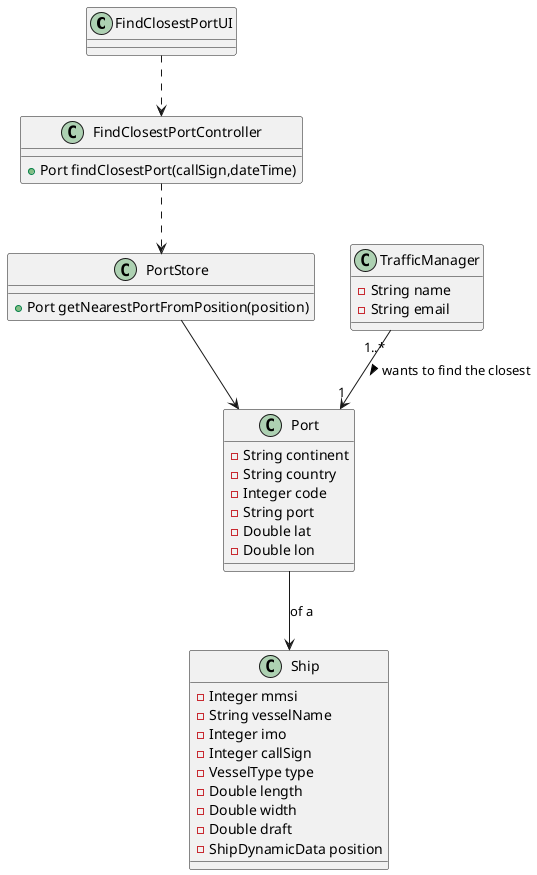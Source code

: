 @startuml
'https://plantuml.com/class-diagram

class FindClosestPortUI{
}

class FindClosestPortController{
    +Port findClosestPort(callSign,dateTime)
}

class TrafficManager{
    -String name
    -String email
}

class Port{
    -String continent
    -String country
    -Integer code
    -String port
    -Double lat
    -Double lon
}

class PortStore{
    +Port getNearestPortFromPosition(position)
}

class Ship{
    -Integer mmsi
    -String vesselName
    -Integer imo
    -Integer callSign
    -VesselType type
    -Double length
    -Double width
    -Double draft
    -ShipDynamicData position
}

FindClosestPortUI ..> FindClosestPortController
FindClosestPortController ..>PortStore

PortStore-->Port
TrafficManager "1..*" --> "1" Port : wants to find the closest >

Port --> Ship : of a

@enduml